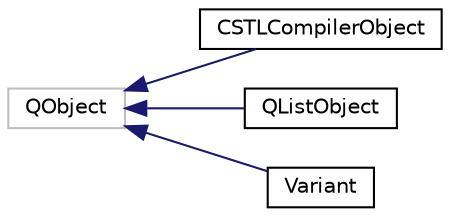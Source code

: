 digraph "Graphical Class Hierarchy"
{
  edge [fontname="Helvetica",fontsize="10",labelfontname="Helvetica",labelfontsize="10"];
  node [fontname="Helvetica",fontsize="10",shape=record];
  rankdir="LR";
  Node13 [label="QObject",height=0.2,width=0.4,color="grey75", fillcolor="white", style="filled"];
  Node13 -> Node0 [dir="back",color="midnightblue",fontsize="10",style="solid",fontname="Helvetica"];
  Node0 [label="CSTLCompilerObject",height=0.2,width=0.4,color="black", fillcolor="white", style="filled",URL="$class_c_s_t_l_compiler_object.html",tooltip="The Properties class is an auxiliar class to the CSTLCompiler. "];
  Node13 -> Node15 [dir="back",color="midnightblue",fontsize="10",style="solid",fontname="Helvetica"];
  Node15 [label="QListObject",height=0.2,width=0.4,color="black", fillcolor="white", style="filled",URL="$class_q_list_object.html",tooltip="The QListObject class is used to pass a list of object to a view page. NOTE: Always when you need to ..."];
  Node13 -> Node16 [dir="back",color="midnightblue",fontsize="10",style="solid",fontname="Helvetica"];
  Node16 [label="Variant",height=0.2,width=0.4,color="black", fillcolor="white", style="filled",URL="$class_variant.html",tooltip="This class is designed to facilitate the passing of simple type parameters such as qlonglong..."];
}
